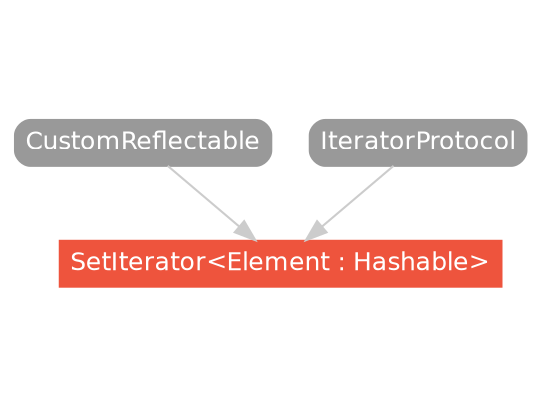 strict digraph "SetIterator<Element : Hashable> - Type Hierarchy - SwiftDoc.org" {
    pad="0.1,0.8"
    node [shape=box, style="filled,rounded", color="#999999", fillcolor="#999999", fontcolor=white, fontname=Helvetica, fontnames="Helvetica,sansserif", fontsize=12, margin="0.07,0.05", height="0.3"]
    edge [color="#cccccc"]
    "CustomReflectable" [URL="/protocol/CustomReflectable/hierarchy/"]
    "IteratorProtocol" [URL="/protocol/IteratorProtocol/hierarchy/"]
    "SetIterator<Element : Hashable>" [URL="/type/SetIterator/", style="filled", fillcolor="#ee543d", color="#ee543d"]    "IteratorProtocol" -> "SetIterator<Element : Hashable>"
    "CustomReflectable" -> "SetIterator<Element : Hashable>"
    subgraph Types {
        rank = max; "SetIterator<Element : Hashable>";
    }
}